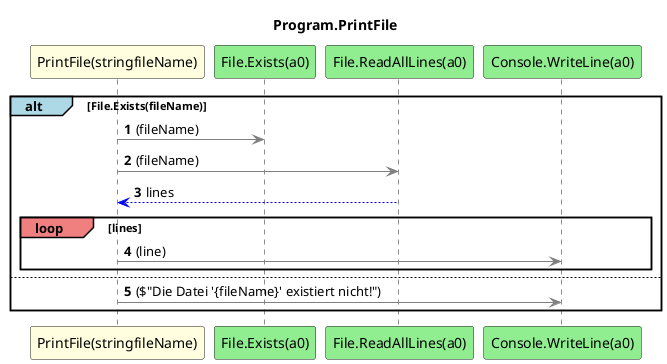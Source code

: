 @startuml Program.PrintFile
title Program.PrintFile
participant "PrintFile(stringfileName)" as PrintFile_p0 #LightYellow
participant "File.Exists(a0)" as File_Exists_a0 #LightGreen
participant "File.ReadAllLines(a0)" as File_ReadAllLines_a0 #LightGreen
participant "Console.WriteLine(a0)" as Console_WriteLine_a0 #LightGreen
autonumber
alt#LightBlue File.Exists(fileName)
    PrintFile_p0 -[#grey]> File_Exists_a0 : (fileName)
    PrintFile_p0 -[#grey]> File_ReadAllLines_a0 : (fileName)
    File_ReadAllLines_a0 -[#blue]-> PrintFile_p0 : lines
    loop#LightCoral lines
        PrintFile_p0 -[#grey]> Console_WriteLine_a0 : (line)
    end
    else
        PrintFile_p0 -[#grey]> Console_WriteLine_a0 : ($"Die Datei '{fileName}' existiert nicht!")
end
@enduml
